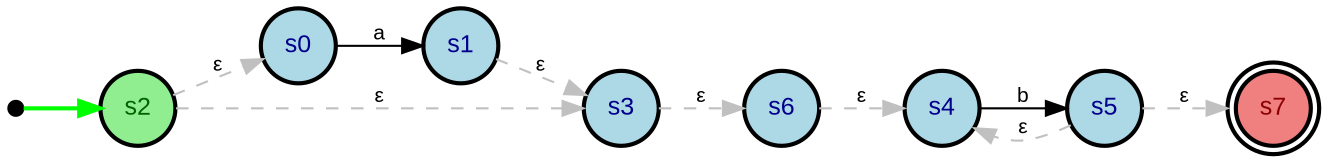 digraph Automaton {
rankdir=LR;
bgcolor=white;
node [fontname="Arial", fontsize=12];
edge [fontname="Arial", fontsize=10];

__start__ [shape=point, width=0.1, height=0.1];
s0 [shape=circle, style=filled, fillcolor="lightblue", fontcolor="darkblue", penwidth=2];
s1 [shape=circle, style=filled, fillcolor="lightblue", fontcolor="darkblue", penwidth=2];
s2 [shape=circle, style=filled, fillcolor="lightgreen", fontcolor="darkgreen", penwidth=2];
s3 [shape=circle, style=filled, fillcolor="lightblue", fontcolor="darkblue", penwidth=2];
s4 [shape=circle, style=filled, fillcolor="lightblue", fontcolor="darkblue", penwidth=2];
s5 [shape=circle, style=filled, fillcolor="lightblue", fontcolor="darkblue", penwidth=2];
s6 [shape=circle, style=filled, fillcolor="lightblue", fontcolor="darkblue", penwidth=2];
s7 [shape=doublecircle, style=filled, fillcolor="lightcoral", fontcolor="darkred", penwidth=2];
__start__ -> s2 [penwidth=2, color=green];

s3 -> s6 [label="ε", style=dashed, color=gray];
s1 -> s3 [label="ε", style=dashed, color=gray];
s2 -> s3 [label="ε", style=dashed, color=gray];
s2 -> s0 [label="ε", style=dashed, color=gray];
s4 -> s5 [label="b", color=black];
s6 -> s4 [label="ε", style=dashed, color=gray];
s5 -> s4 [label="ε", style=dashed, color=gray];
s5 -> s7 [label="ε", style=dashed, color=gray];
s0 -> s1 [label="a", color=black];
}